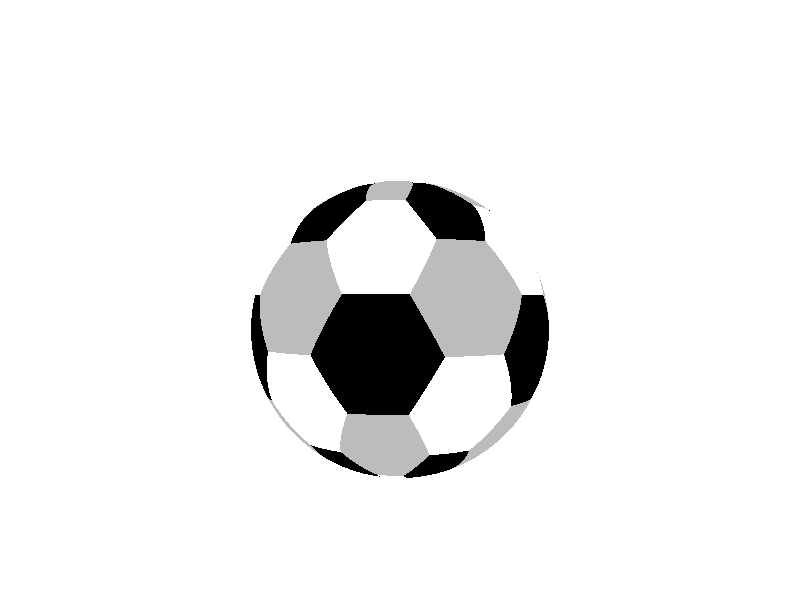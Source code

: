 #include "colors.inc"
  background{White}
  camera {
    
    location <0,0,-4>
    look_at <0,0,0>
  }
  light_source { <10, 20, -10> color White }  
  
  
  
 #declare footBall = sphere{ 
 <0,0,0>
 4
texture{
 pigment{ hexagon 
          color rgb<1,1,1>*1
          color rgb<1,1,1>*0
          color rgb<1,1,1>*0.5
          scale <0.115/pi,0.25/pi,0.075>*1.65
          warp {
            spherical
            orientation <0,1,0>
          }
 scale 0.175  rotate<40,0,0> }
  } 
 scale 0.25 translate <0,0.25,0>
 };
 
 
 
 object{
 footBall
   rotate <140,0,0>
 }
  
  
  